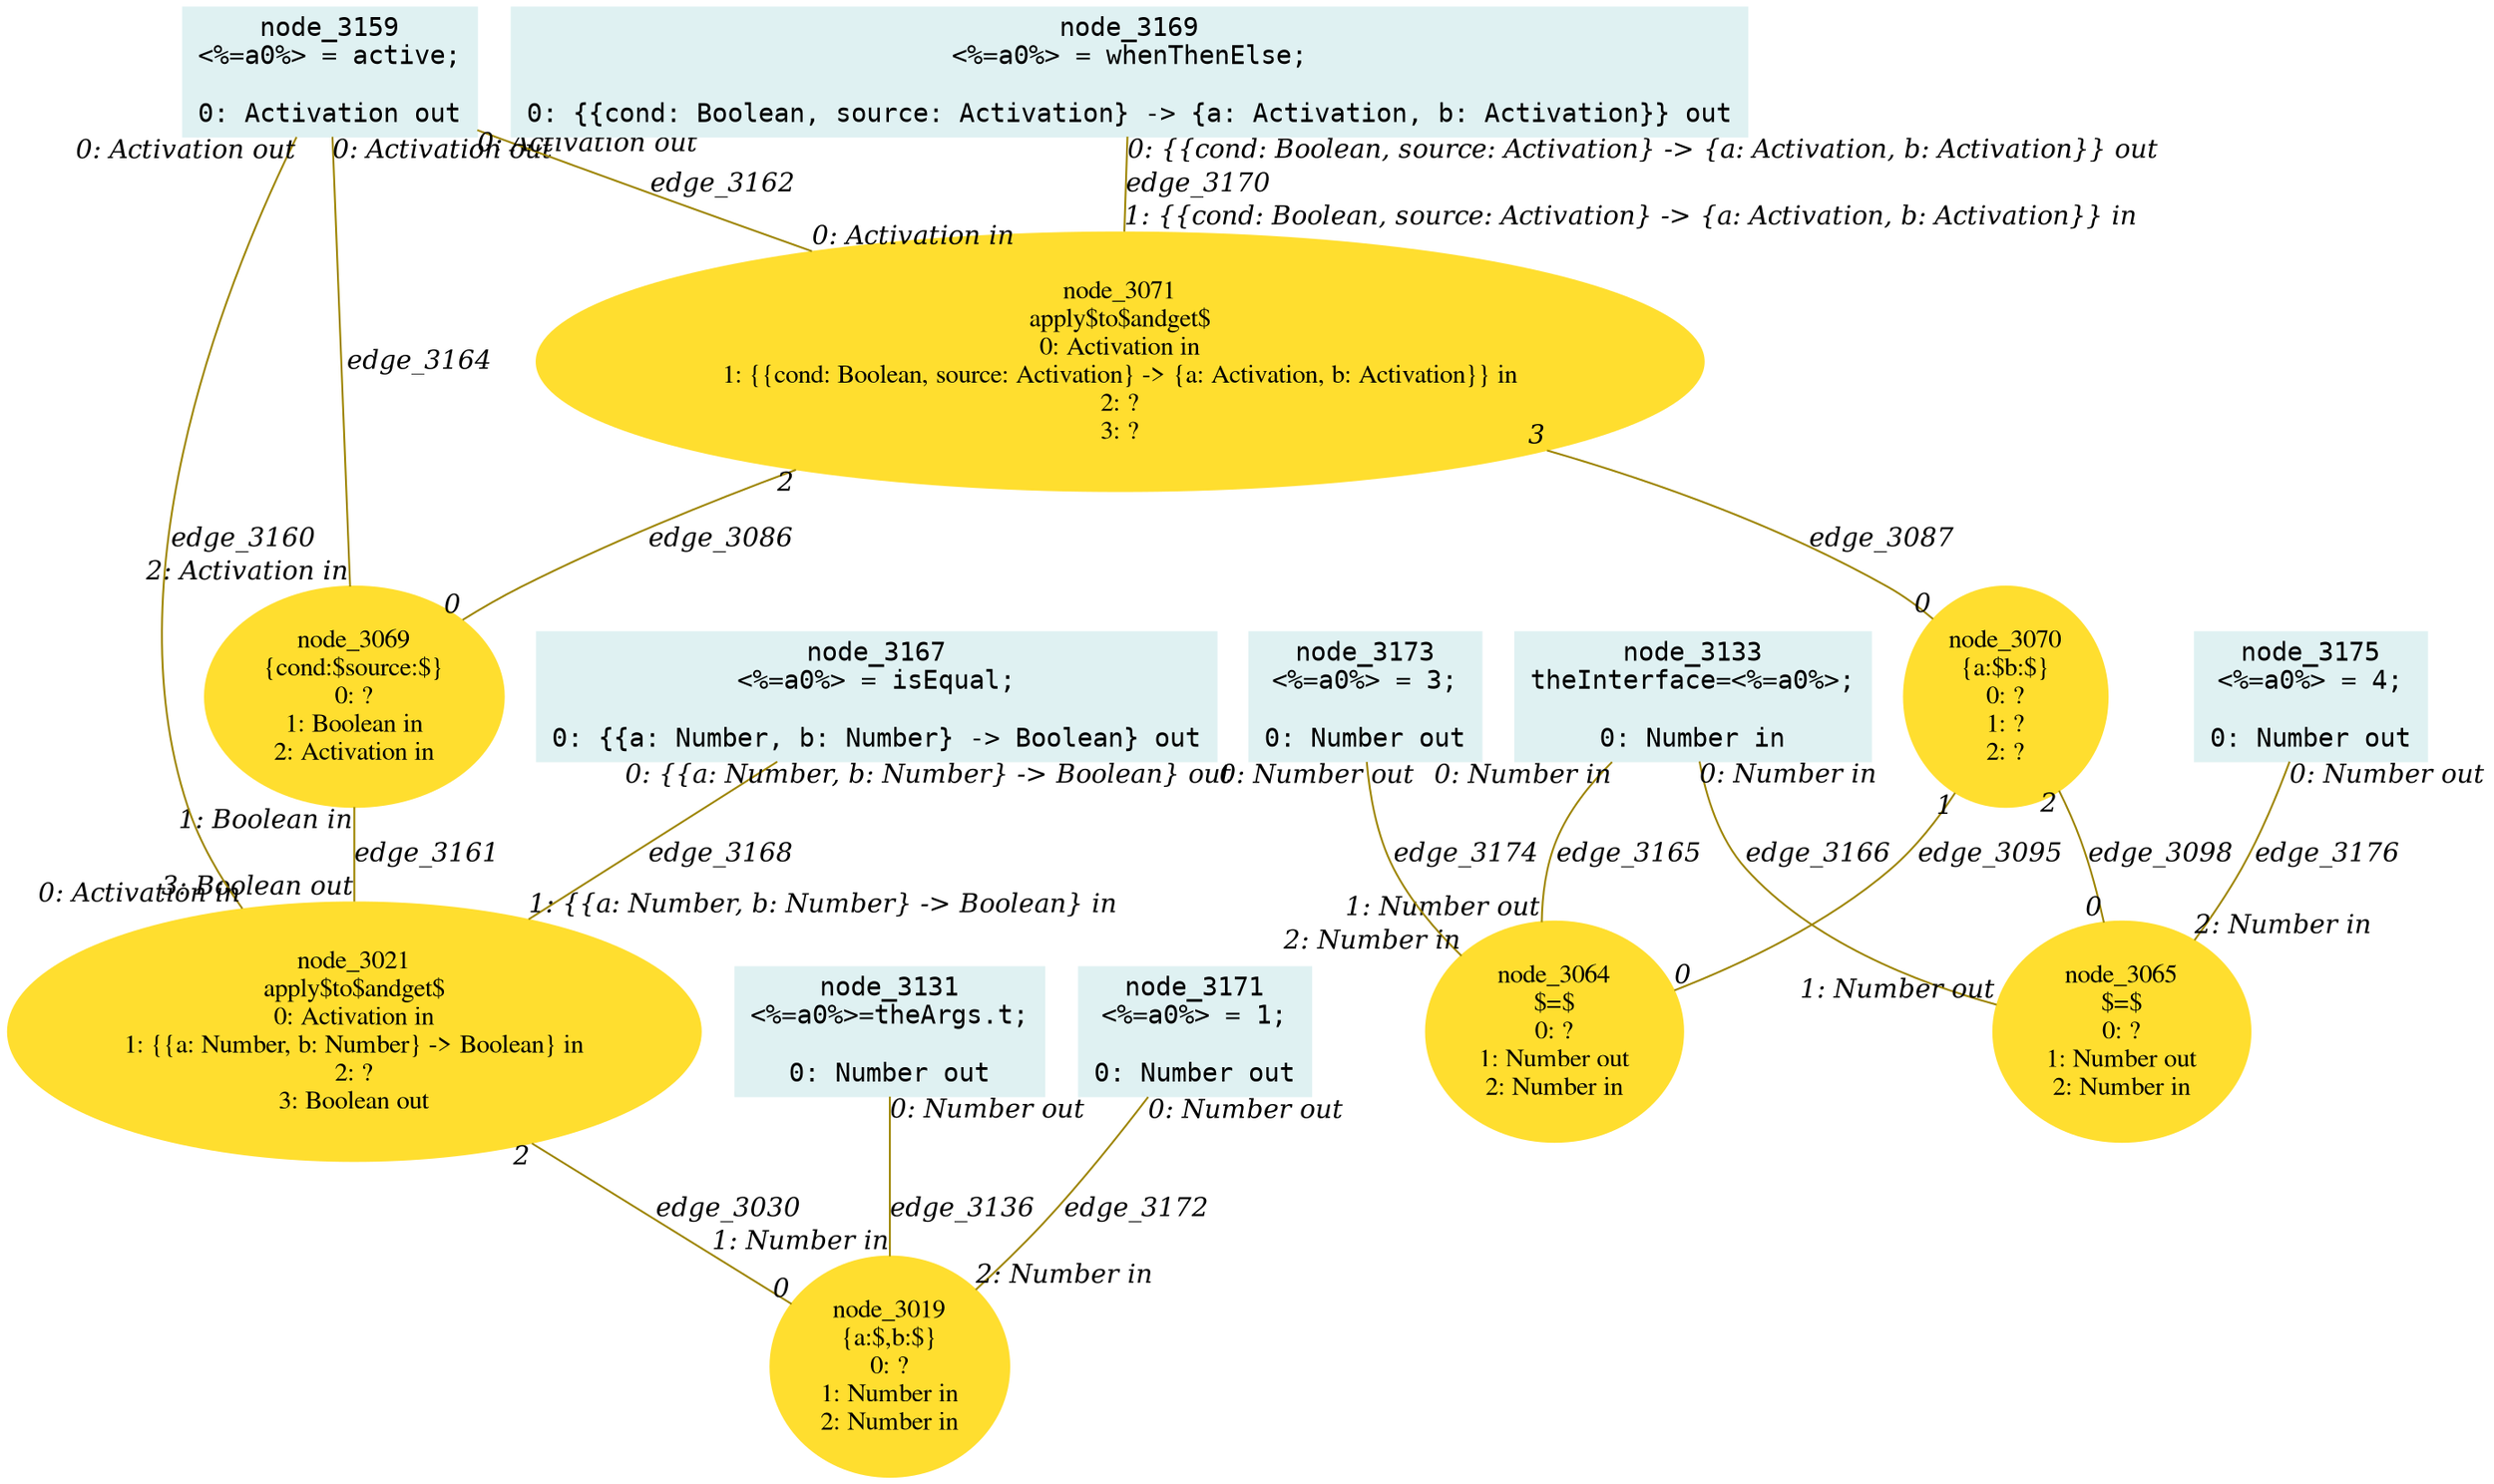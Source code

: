 digraph g{node_3019 [shape="ellipse", style="filled", color="#ffde2f", fontname="Times", label="node_3019
{a:$,b:$}
0: ?
1: Number in
2: Number in" ]
node_3021 [shape="ellipse", style="filled", color="#ffde2f", fontname="Times", label="node_3021
apply$to$andget$
0: Activation in
1: {{a: Number, b: Number} -> Boolean} in
2: ?
3: Boolean out" ]
node_3064 [shape="ellipse", style="filled", color="#ffde2f", fontname="Times", label="node_3064
$=$
0: ?
1: Number out
2: Number in" ]
node_3065 [shape="ellipse", style="filled", color="#ffde2f", fontname="Times", label="node_3065
$=$
0: ?
1: Number out
2: Number in" ]
node_3069 [shape="ellipse", style="filled", color="#ffde2f", fontname="Times", label="node_3069
{cond:$source:$}
0: ?
1: Boolean in
2: Activation in" ]
node_3070 [shape="ellipse", style="filled", color="#ffde2f", fontname="Times", label="node_3070
{a:$b:$}
0: ?
1: ?
2: ?" ]
node_3071 [shape="ellipse", style="filled", color="#ffde2f", fontname="Times", label="node_3071
apply$to$andget$
0: Activation in
1: {{cond: Boolean, source: Activation} -> {a: Activation, b: Activation}} in
2: ?
3: ?" ]
node_3131 [shape="box", style="filled", color="#dff1f2", fontname="Courier", label="node_3131
<%=a0%>=theArgs.t;

0: Number out" ]
node_3133 [shape="box", style="filled", color="#dff1f2", fontname="Courier", label="node_3133
theInterface=<%=a0%>;

0: Number in" ]
node_3159 [shape="box", style="filled", color="#dff1f2", fontname="Courier", label="node_3159
<%=a0%> = active;

0: Activation out" ]
node_3167 [shape="box", style="filled", color="#dff1f2", fontname="Courier", label="node_3167
<%=a0%> = isEqual;

0: {{a: Number, b: Number} -> Boolean} out" ]
node_3169 [shape="box", style="filled", color="#dff1f2", fontname="Courier", label="node_3169
<%=a0%> = whenThenElse;

0: {{cond: Boolean, source: Activation} -> {a: Activation, b: Activation}} out" ]
node_3171 [shape="box", style="filled", color="#dff1f2", fontname="Courier", label="node_3171
<%=a0%> = 1;

0: Number out" ]
node_3173 [shape="box", style="filled", color="#dff1f2", fontname="Courier", label="node_3173
<%=a0%> = 3;

0: Number out" ]
node_3175 [shape="box", style="filled", color="#dff1f2", fontname="Courier", label="node_3175
<%=a0%> = 4;

0: Number out" ]
node_3021 -> node_3019 [dir=none, arrowHead=none, fontname="Times-Italic", arrowsize=1, color="#9d8400", label="edge_3030",  headlabel="0", taillabel="2" ]
node_3071 -> node_3069 [dir=none, arrowHead=none, fontname="Times-Italic", arrowsize=1, color="#9d8400", label="edge_3086",  headlabel="0", taillabel="2" ]
node_3071 -> node_3070 [dir=none, arrowHead=none, fontname="Times-Italic", arrowsize=1, color="#9d8400", label="edge_3087",  headlabel="0", taillabel="3" ]
node_3070 -> node_3064 [dir=none, arrowHead=none, fontname="Times-Italic", arrowsize=1, color="#9d8400", label="edge_3095",  headlabel="0", taillabel="1" ]
node_3070 -> node_3065 [dir=none, arrowHead=none, fontname="Times-Italic", arrowsize=1, color="#9d8400", label="edge_3098",  headlabel="0", taillabel="2" ]
node_3131 -> node_3019 [dir=none, arrowHead=none, fontname="Times-Italic", arrowsize=1, color="#9d8400", label="edge_3136",  headlabel="1: Number in", taillabel="0: Number out" ]
node_3159 -> node_3021 [dir=none, arrowHead=none, fontname="Times-Italic", arrowsize=1, color="#9d8400", label="edge_3160",  headlabel="0: Activation in", taillabel="0: Activation out" ]
node_3069 -> node_3021 [dir=none, arrowHead=none, fontname="Times-Italic", arrowsize=1, color="#9d8400", label="edge_3161",  headlabel="3: Boolean out", taillabel="1: Boolean in" ]
node_3159 -> node_3071 [dir=none, arrowHead=none, fontname="Times-Italic", arrowsize=1, color="#9d8400", label="edge_3162",  headlabel="0: Activation in", taillabel="0: Activation out" ]
node_3159 -> node_3069 [dir=none, arrowHead=none, fontname="Times-Italic", arrowsize=1, color="#9d8400", label="edge_3164",  headlabel="2: Activation in", taillabel="0: Activation out" ]
node_3133 -> node_3064 [dir=none, arrowHead=none, fontname="Times-Italic", arrowsize=1, color="#9d8400", label="edge_3165",  headlabel="1: Number out", taillabel="0: Number in" ]
node_3133 -> node_3065 [dir=none, arrowHead=none, fontname="Times-Italic", arrowsize=1, color="#9d8400", label="edge_3166",  headlabel="1: Number out", taillabel="0: Number in" ]
node_3167 -> node_3021 [dir=none, arrowHead=none, fontname="Times-Italic", arrowsize=1, color="#9d8400", label="edge_3168",  headlabel="1: {{a: Number, b: Number} -> Boolean} in", taillabel="0: {{a: Number, b: Number} -> Boolean} out" ]
node_3169 -> node_3071 [dir=none, arrowHead=none, fontname="Times-Italic", arrowsize=1, color="#9d8400", label="edge_3170",  headlabel="1: {{cond: Boolean, source: Activation} -> {a: Activation, b: Activation}} in", taillabel="0: {{cond: Boolean, source: Activation} -> {a: Activation, b: Activation}} out" ]
node_3171 -> node_3019 [dir=none, arrowHead=none, fontname="Times-Italic", arrowsize=1, color="#9d8400", label="edge_3172",  headlabel="2: Number in", taillabel="0: Number out" ]
node_3173 -> node_3064 [dir=none, arrowHead=none, fontname="Times-Italic", arrowsize=1, color="#9d8400", label="edge_3174",  headlabel="2: Number in", taillabel="0: Number out" ]
node_3175 -> node_3065 [dir=none, arrowHead=none, fontname="Times-Italic", arrowsize=1, color="#9d8400", label="edge_3176",  headlabel="2: Number in", taillabel="0: Number out" ]
}